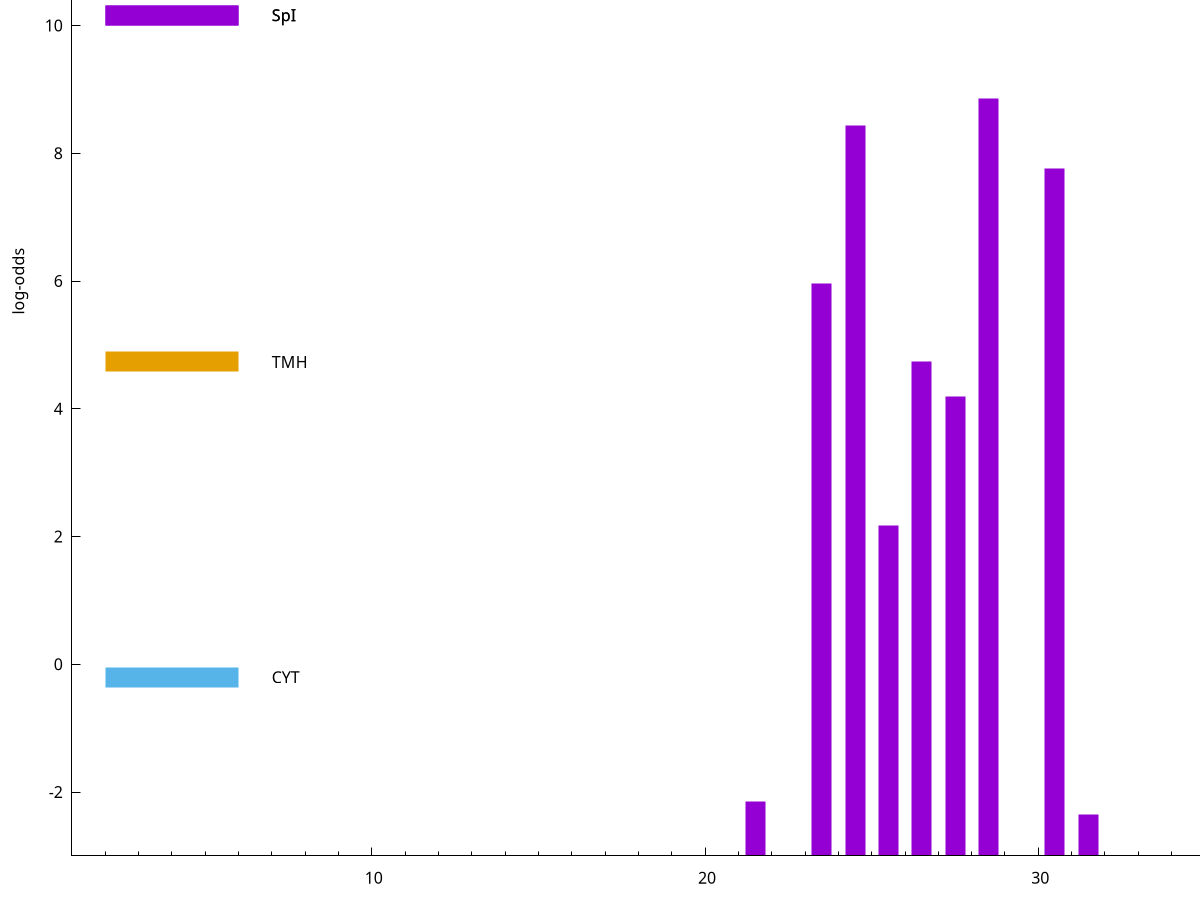 set title "LipoP predictions for SRR4017854.gff"
set size 2., 1.4
set xrange [1:70] 
set mxtics 10
set yrange [-3:15]
set y2range [0:18]
set ylabel "log-odds"
set term postscript eps color solid "Helvetica" 30
set output "SRR4017854.gff5.eps"
set arrow from 2,10.1626 to 6,10.1626 nohead lt 1 lw 20
set label "SpI" at 7,10.1626
set arrow from 2,4.73498 to 6,4.73498 nohead lt 4 lw 20
set label "TMH" at 7,4.73498
set arrow from 2,-0.200913 to 6,-0.200913 nohead lt 3 lw 20
set label "CYT" at 7,-0.200913
set arrow from 2,10.1626 to 6,10.1626 nohead lt 1 lw 20
set label "SpI" at 7,10.1626
# NOTE: The scores below are the log-odds scores with the threshold
# NOTE: subtracted (a hack to make gnuplot make the histogram all
# NOTE: look nice).
plot "-" axes x1y2 title "" with impulses lt 1 lw 20
28.500000 11.863810
24.500000 11.434970
30.500000 10.759440
23.500000 8.964670
26.500000 7.740550
27.500000 7.195140
25.500000 5.168390
35.500000 4.275780
36.500000 4.259910
21.500000 0.845200
31.500000 0.643160
e
exit
